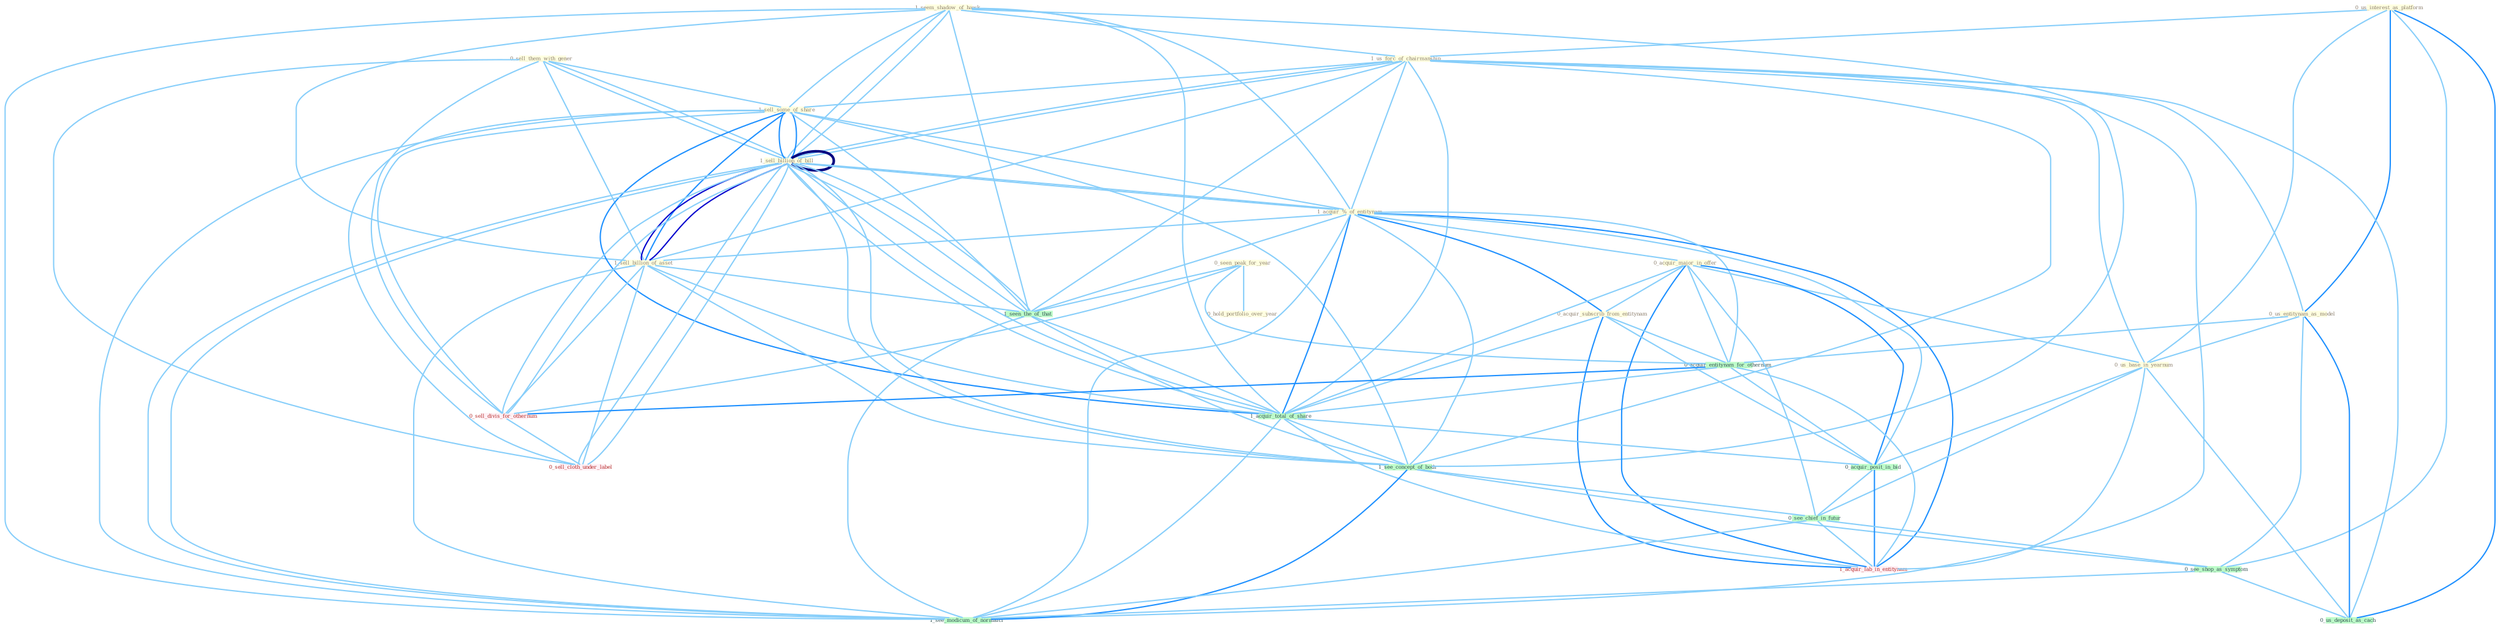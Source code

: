 Graph G{ 
    node
    [shape=polygon,style=filled,width=.5,height=.06,color="#BDFCC9",fixedsize=true,fontsize=4,
    fontcolor="#2f4f4f"];
    {node
    [color="#ffffe0", fontcolor="#8b7d6b"] "1_seem_shadow_of_hawk " "0_sell_them_with_gener " "0_us_interest_as_platform " "1_us_forc_of_chairmanship " "1_sell_some_of_share " "0_seen_peak_for_year " "1_sell_billion_of_bill " "1_acquir_%_of_entitynam " "0_acquir_major_in_offer " "0_us_entitynam_as_model " "1_sell_billion_of_bill " "0_hold_portfolio_over_year " "0_acquir_subscrib_from_entitynam " "0_us_base_in_yearnum " "1_sell_billion_of_asset "}
{node [color="#fff0f5", fontcolor="#b22222"] "0_sell_divis_for_othernum " "0_sell_cloth_under_label " "1_acquir_lab_in_entitynam "}
edge [color="#B0E2FF"];

	"1_seem_shadow_of_hawk " -- "1_us_forc_of_chairmanship " [w="1", color="#87cefa" ];
	"1_seem_shadow_of_hawk " -- "1_sell_some_of_share " [w="1", color="#87cefa" ];
	"1_seem_shadow_of_hawk " -- "1_sell_billion_of_bill " [w="1", color="#87cefa" ];
	"1_seem_shadow_of_hawk " -- "1_acquir_%_of_entitynam " [w="1", color="#87cefa" ];
	"1_seem_shadow_of_hawk " -- "1_sell_billion_of_bill " [w="1", color="#87cefa" ];
	"1_seem_shadow_of_hawk " -- "1_sell_billion_of_asset " [w="1", color="#87cefa" ];
	"1_seem_shadow_of_hawk " -- "1_seen_the_of_that " [w="1", color="#87cefa" ];
	"1_seem_shadow_of_hawk " -- "1_acquir_total_of_share " [w="1", color="#87cefa" ];
	"1_seem_shadow_of_hawk " -- "1_see_concept_of_both " [w="1", color="#87cefa" ];
	"1_seem_shadow_of_hawk " -- "1_see_modicum_of_normalci " [w="1", color="#87cefa" ];
	"0_sell_them_with_gener " -- "1_sell_some_of_share " [w="1", color="#87cefa" ];
	"0_sell_them_with_gener " -- "1_sell_billion_of_bill " [w="1", color="#87cefa" ];
	"0_sell_them_with_gener " -- "1_sell_billion_of_bill " [w="1", color="#87cefa" ];
	"0_sell_them_with_gener " -- "1_sell_billion_of_asset " [w="1", color="#87cefa" ];
	"0_sell_them_with_gener " -- "0_sell_divis_for_othernum " [w="1", color="#87cefa" ];
	"0_sell_them_with_gener " -- "0_sell_cloth_under_label " [w="1", color="#87cefa" ];
	"0_us_interest_as_platform " -- "1_us_forc_of_chairmanship " [w="1", color="#87cefa" ];
	"0_us_interest_as_platform " -- "0_us_entitynam_as_model " [w="2", color="#1e90ff" , len=0.8];
	"0_us_interest_as_platform " -- "0_us_base_in_yearnum " [w="1", color="#87cefa" ];
	"0_us_interest_as_platform " -- "0_see_shop_as_symptom " [w="1", color="#87cefa" ];
	"0_us_interest_as_platform " -- "0_us_deposit_as_cach " [w="2", color="#1e90ff" , len=0.8];
	"1_us_forc_of_chairmanship " -- "1_sell_some_of_share " [w="1", color="#87cefa" ];
	"1_us_forc_of_chairmanship " -- "1_sell_billion_of_bill " [w="1", color="#87cefa" ];
	"1_us_forc_of_chairmanship " -- "1_acquir_%_of_entitynam " [w="1", color="#87cefa" ];
	"1_us_forc_of_chairmanship " -- "0_us_entitynam_as_model " [w="1", color="#87cefa" ];
	"1_us_forc_of_chairmanship " -- "1_sell_billion_of_bill " [w="1", color="#87cefa" ];
	"1_us_forc_of_chairmanship " -- "0_us_base_in_yearnum " [w="1", color="#87cefa" ];
	"1_us_forc_of_chairmanship " -- "1_sell_billion_of_asset " [w="1", color="#87cefa" ];
	"1_us_forc_of_chairmanship " -- "1_seen_the_of_that " [w="1", color="#87cefa" ];
	"1_us_forc_of_chairmanship " -- "1_acquir_total_of_share " [w="1", color="#87cefa" ];
	"1_us_forc_of_chairmanship " -- "1_see_concept_of_both " [w="1", color="#87cefa" ];
	"1_us_forc_of_chairmanship " -- "0_us_deposit_as_cach " [w="1", color="#87cefa" ];
	"1_us_forc_of_chairmanship " -- "1_see_modicum_of_normalci " [w="1", color="#87cefa" ];
	"1_sell_some_of_share " -- "1_sell_billion_of_bill " [w="2", color="#1e90ff" , len=0.8];
	"1_sell_some_of_share " -- "1_acquir_%_of_entitynam " [w="1", color="#87cefa" ];
	"1_sell_some_of_share " -- "1_sell_billion_of_bill " [w="2", color="#1e90ff" , len=0.8];
	"1_sell_some_of_share " -- "1_sell_billion_of_asset " [w="2", color="#1e90ff" , len=0.8];
	"1_sell_some_of_share " -- "1_seen_the_of_that " [w="1", color="#87cefa" ];
	"1_sell_some_of_share " -- "0_sell_divis_for_othernum " [w="1", color="#87cefa" ];
	"1_sell_some_of_share " -- "1_acquir_total_of_share " [w="2", color="#1e90ff" , len=0.8];
	"1_sell_some_of_share " -- "0_sell_cloth_under_label " [w="1", color="#87cefa" ];
	"1_sell_some_of_share " -- "1_see_concept_of_both " [w="1", color="#87cefa" ];
	"1_sell_some_of_share " -- "1_see_modicum_of_normalci " [w="1", color="#87cefa" ];
	"0_seen_peak_for_year " -- "0_hold_portfolio_over_year " [w="1", color="#87cefa" ];
	"0_seen_peak_for_year " -- "0_acquir_entitynam_for_othernum " [w="1", color="#87cefa" ];
	"0_seen_peak_for_year " -- "1_seen_the_of_that " [w="1", color="#87cefa" ];
	"0_seen_peak_for_year " -- "0_sell_divis_for_othernum " [w="1", color="#87cefa" ];
	"1_sell_billion_of_bill " -- "1_acquir_%_of_entitynam " [w="1", color="#87cefa" ];
	"1_sell_billion_of_bill " -- "1_sell_billion_of_bill " [w="4", style=bold, color="#000080", len=0.4];
	"1_sell_billion_of_bill " -- "1_sell_billion_of_asset " [w="3", color="#0000cd" , len=0.6];
	"1_sell_billion_of_bill " -- "1_seen_the_of_that " [w="1", color="#87cefa" ];
	"1_sell_billion_of_bill " -- "0_sell_divis_for_othernum " [w="1", color="#87cefa" ];
	"1_sell_billion_of_bill " -- "1_acquir_total_of_share " [w="1", color="#87cefa" ];
	"1_sell_billion_of_bill " -- "0_sell_cloth_under_label " [w="1", color="#87cefa" ];
	"1_sell_billion_of_bill " -- "1_see_concept_of_both " [w="1", color="#87cefa" ];
	"1_sell_billion_of_bill " -- "1_see_modicum_of_normalci " [w="1", color="#87cefa" ];
	"1_acquir_%_of_entitynam " -- "0_acquir_major_in_offer " [w="1", color="#87cefa" ];
	"1_acquir_%_of_entitynam " -- "1_sell_billion_of_bill " [w="1", color="#87cefa" ];
	"1_acquir_%_of_entitynam " -- "0_acquir_subscrib_from_entitynam " [w="2", color="#1e90ff" , len=0.8];
	"1_acquir_%_of_entitynam " -- "1_sell_billion_of_asset " [w="1", color="#87cefa" ];
	"1_acquir_%_of_entitynam " -- "0_acquir_entitynam_for_othernum " [w="1", color="#87cefa" ];
	"1_acquir_%_of_entitynam " -- "1_seen_the_of_that " [w="1", color="#87cefa" ];
	"1_acquir_%_of_entitynam " -- "1_acquir_total_of_share " [w="2", color="#1e90ff" , len=0.8];
	"1_acquir_%_of_entitynam " -- "0_acquir_posit_in_bid " [w="1", color="#87cefa" ];
	"1_acquir_%_of_entitynam " -- "1_see_concept_of_both " [w="1", color="#87cefa" ];
	"1_acquir_%_of_entitynam " -- "1_acquir_lab_in_entitynam " [w="2", color="#1e90ff" , len=0.8];
	"1_acquir_%_of_entitynam " -- "1_see_modicum_of_normalci " [w="1", color="#87cefa" ];
	"0_acquir_major_in_offer " -- "0_acquir_subscrib_from_entitynam " [w="1", color="#87cefa" ];
	"0_acquir_major_in_offer " -- "0_us_base_in_yearnum " [w="1", color="#87cefa" ];
	"0_acquir_major_in_offer " -- "0_acquir_entitynam_for_othernum " [w="1", color="#87cefa" ];
	"0_acquir_major_in_offer " -- "1_acquir_total_of_share " [w="1", color="#87cefa" ];
	"0_acquir_major_in_offer " -- "0_acquir_posit_in_bid " [w="2", color="#1e90ff" , len=0.8];
	"0_acquir_major_in_offer " -- "0_see_chief_in_futur " [w="1", color="#87cefa" ];
	"0_acquir_major_in_offer " -- "1_acquir_lab_in_entitynam " [w="2", color="#1e90ff" , len=0.8];
	"0_us_entitynam_as_model " -- "0_us_base_in_yearnum " [w="1", color="#87cefa" ];
	"0_us_entitynam_as_model " -- "0_acquir_entitynam_for_othernum " [w="1", color="#87cefa" ];
	"0_us_entitynam_as_model " -- "0_see_shop_as_symptom " [w="1", color="#87cefa" ];
	"0_us_entitynam_as_model " -- "0_us_deposit_as_cach " [w="2", color="#1e90ff" , len=0.8];
	"1_sell_billion_of_bill " -- "1_sell_billion_of_asset " [w="3", color="#0000cd" , len=0.6];
	"1_sell_billion_of_bill " -- "1_seen_the_of_that " [w="1", color="#87cefa" ];
	"1_sell_billion_of_bill " -- "0_sell_divis_for_othernum " [w="1", color="#87cefa" ];
	"1_sell_billion_of_bill " -- "1_acquir_total_of_share " [w="1", color="#87cefa" ];
	"1_sell_billion_of_bill " -- "0_sell_cloth_under_label " [w="1", color="#87cefa" ];
	"1_sell_billion_of_bill " -- "1_see_concept_of_both " [w="1", color="#87cefa" ];
	"1_sell_billion_of_bill " -- "1_see_modicum_of_normalci " [w="1", color="#87cefa" ];
	"0_acquir_subscrib_from_entitynam " -- "0_acquir_entitynam_for_othernum " [w="1", color="#87cefa" ];
	"0_acquir_subscrib_from_entitynam " -- "1_acquir_total_of_share " [w="1", color="#87cefa" ];
	"0_acquir_subscrib_from_entitynam " -- "0_acquir_posit_in_bid " [w="1", color="#87cefa" ];
	"0_acquir_subscrib_from_entitynam " -- "1_acquir_lab_in_entitynam " [w="2", color="#1e90ff" , len=0.8];
	"0_us_base_in_yearnum " -- "0_acquir_posit_in_bid " [w="1", color="#87cefa" ];
	"0_us_base_in_yearnum " -- "0_see_chief_in_futur " [w="1", color="#87cefa" ];
	"0_us_base_in_yearnum " -- "1_acquir_lab_in_entitynam " [w="1", color="#87cefa" ];
	"0_us_base_in_yearnum " -- "0_us_deposit_as_cach " [w="1", color="#87cefa" ];
	"1_sell_billion_of_asset " -- "1_seen_the_of_that " [w="1", color="#87cefa" ];
	"1_sell_billion_of_asset " -- "0_sell_divis_for_othernum " [w="1", color="#87cefa" ];
	"1_sell_billion_of_asset " -- "1_acquir_total_of_share " [w="1", color="#87cefa" ];
	"1_sell_billion_of_asset " -- "0_sell_cloth_under_label " [w="1", color="#87cefa" ];
	"1_sell_billion_of_asset " -- "1_see_concept_of_both " [w="1", color="#87cefa" ];
	"1_sell_billion_of_asset " -- "1_see_modicum_of_normalci " [w="1", color="#87cefa" ];
	"0_acquir_entitynam_for_othernum " -- "0_sell_divis_for_othernum " [w="2", color="#1e90ff" , len=0.8];
	"0_acquir_entitynam_for_othernum " -- "1_acquir_total_of_share " [w="1", color="#87cefa" ];
	"0_acquir_entitynam_for_othernum " -- "0_acquir_posit_in_bid " [w="1", color="#87cefa" ];
	"0_acquir_entitynam_for_othernum " -- "1_acquir_lab_in_entitynam " [w="1", color="#87cefa" ];
	"1_seen_the_of_that " -- "1_acquir_total_of_share " [w="1", color="#87cefa" ];
	"1_seen_the_of_that " -- "1_see_concept_of_both " [w="1", color="#87cefa" ];
	"1_seen_the_of_that " -- "1_see_modicum_of_normalci " [w="1", color="#87cefa" ];
	"0_sell_divis_for_othernum " -- "0_sell_cloth_under_label " [w="1", color="#87cefa" ];
	"1_acquir_total_of_share " -- "0_acquir_posit_in_bid " [w="1", color="#87cefa" ];
	"1_acquir_total_of_share " -- "1_see_concept_of_both " [w="1", color="#87cefa" ];
	"1_acquir_total_of_share " -- "1_acquir_lab_in_entitynam " [w="1", color="#87cefa" ];
	"1_acquir_total_of_share " -- "1_see_modicum_of_normalci " [w="1", color="#87cefa" ];
	"0_acquir_posit_in_bid " -- "0_see_chief_in_futur " [w="1", color="#87cefa" ];
	"0_acquir_posit_in_bid " -- "1_acquir_lab_in_entitynam " [w="2", color="#1e90ff" , len=0.8];
	"1_see_concept_of_both " -- "0_see_chief_in_futur " [w="1", color="#87cefa" ];
	"1_see_concept_of_both " -- "0_see_shop_as_symptom " [w="1", color="#87cefa" ];
	"1_see_concept_of_both " -- "1_see_modicum_of_normalci " [w="2", color="#1e90ff" , len=0.8];
	"0_see_chief_in_futur " -- "0_see_shop_as_symptom " [w="1", color="#87cefa" ];
	"0_see_chief_in_futur " -- "1_acquir_lab_in_entitynam " [w="1", color="#87cefa" ];
	"0_see_chief_in_futur " -- "1_see_modicum_of_normalci " [w="1", color="#87cefa" ];
	"0_see_shop_as_symptom " -- "0_us_deposit_as_cach " [w="1", color="#87cefa" ];
	"0_see_shop_as_symptom " -- "1_see_modicum_of_normalci " [w="1", color="#87cefa" ];
}